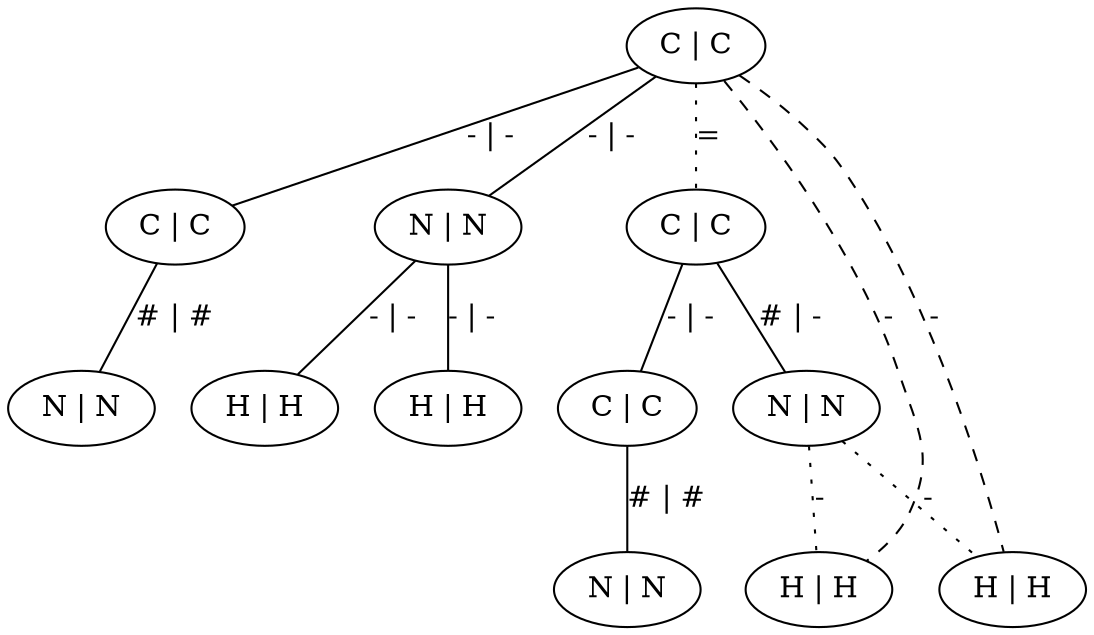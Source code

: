 graph G {
	0 [ label="C | C" ]
	1 [ label="C | C" ]
	2 [ label="N | N" ]
	3 [ label="N | N" ]
	4 [ label="H | H" ]
	5 [ label="H | H" ]
	6 [ label="C | C" ]
	7 [ label="C | C" ]
	8 [ label="N | N" ]
	9 [ label="N | N" ]
	10 [ label="H | H" ]
	11 [ label="H | H" ]
	0 -- 1 [ label="- | -" ]
	0 -- 3 [ label="- | -" ]
	0 -- 6 [ style=dotted label="=" ]
	0 -- 10 [ style=dashed label="-" ]
	0 -- 11 [ style=dashed label="-" ]
	1 -- 2 [ label="# | #" ]
	3 -- 4 [ label="- | -" ]
	3 -- 5 [ label="- | -" ]
	6 -- 7 [ label="- | -" ]
	6 -- 9 [ label="# | -" ]
	7 -- 8 [ label="# | #" ]
	9 -- 10 [ style=dotted label="-" ]
	9 -- 11 [ style=dotted label="-" ]
}

